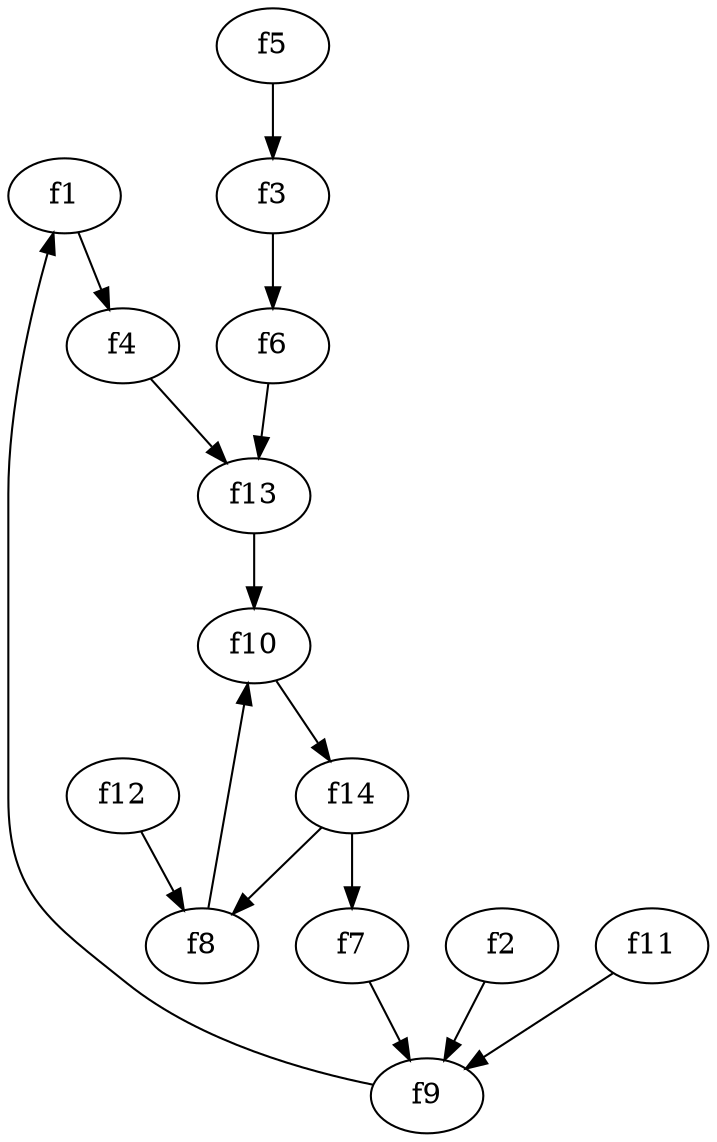strict digraph  {
f1;
f2;
f3;
f4;
f5;
f6;
f7;
f8;
f9;
f10;
f11;
f12;
f13;
f14;
f1 -> f4  [weight=2];
f2 -> f9  [weight=2];
f3 -> f6  [weight=2];
f4 -> f13  [weight=2];
f5 -> f3  [weight=2];
f6 -> f13  [weight=2];
f7 -> f9  [weight=2];
f8 -> f10  [weight=2];
f9 -> f1  [weight=2];
f10 -> f14  [weight=2];
f11 -> f9  [weight=2];
f12 -> f8  [weight=2];
f13 -> f10  [weight=2];
f14 -> f8  [weight=2];
f14 -> f7  [weight=2];
}
